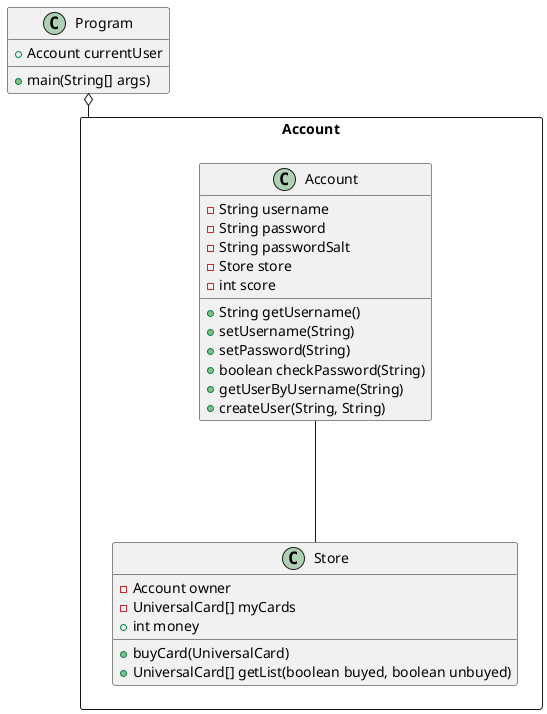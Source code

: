 @startuml

package Account <<Rectangle>> {

class Account {
  -String username
  -String password
  -String passwordSalt
  -Store store
  -int score
  +String getUsername()
  +setUsername(String)
  +setPassword(String)
  +boolean checkPassword(String)
  +getUserByUsername(String)
  +createUser(String, String)
}

class Store {
  -Account owner
  -UniversalCard[] myCards
  +int money
  +buyCard(UniversalCard)
  +UniversalCard[] getList(boolean buyed, boolean unbuyed)
}

Account --- Store

}

class Program {
  +Account currentUser
  +main(String[] args)
}

Program o-- Account
@enduml
